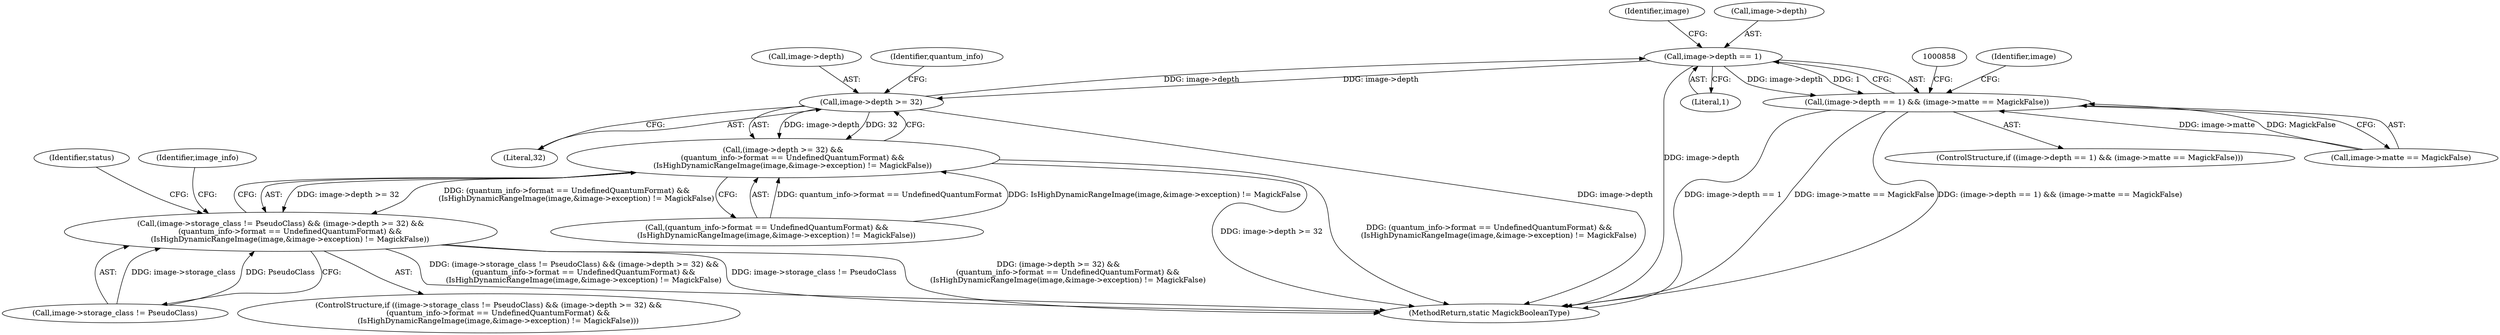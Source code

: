 digraph "0_ImageMagick6_3c53413eb544cc567309b4c86485eae43e956112@pointer" {
"1000795" [label="(Call,image->depth == 1)"];
"1000439" [label="(Call,image->depth >= 32)"];
"1000795" [label="(Call,image->depth == 1)"];
"1000438" [label="(Call,(image->depth >= 32) &&\n        (quantum_info->format == UndefinedQuantumFormat) &&\n        (IsHighDynamicRangeImage(image,&image->exception) != MagickFalse))"];
"1000432" [label="(Call,(image->storage_class != PseudoClass) && (image->depth >= 32) &&\n        (quantum_info->format == UndefinedQuantumFormat) &&\n        (IsHighDynamicRangeImage(image,&image->exception) != MagickFalse))"];
"1000794" [label="(Call,(image->depth == 1) && (image->matte == MagickFalse))"];
"1000438" [label="(Call,(image->depth >= 32) &&\n        (quantum_info->format == UndefinedQuantumFormat) &&\n        (IsHighDynamicRangeImage(image,&image->exception) != MagickFalse))"];
"1002936" [label="(MethodReturn,static MagickBooleanType)"];
"1000443" [label="(Literal,32)"];
"1000793" [label="(ControlStructure,if ((image->depth == 1) && (image->matte == MagickFalse)))"];
"1000447" [label="(Identifier,quantum_info)"];
"1000800" [label="(Call,image->matte == MagickFalse)"];
"1000440" [label="(Call,image->depth)"];
"1000439" [label="(Call,image->depth >= 32)"];
"1000431" [label="(ControlStructure,if ((image->storage_class != PseudoClass) && (image->depth >= 32) &&\n        (quantum_info->format == UndefinedQuantumFormat) &&\n        (IsHighDynamicRangeImage(image,&image->exception) != MagickFalse)))"];
"1000806" [label="(Identifier,image)"];
"1000794" [label="(Call,(image->depth == 1) && (image->matte == MagickFalse))"];
"1000433" [label="(Call,image->storage_class != PseudoClass)"];
"1000482" [label="(Identifier,image_info)"];
"1000799" [label="(Literal,1)"];
"1000444" [label="(Call,(quantum_info->format == UndefinedQuantumFormat) &&\n        (IsHighDynamicRangeImage(image,&image->exception) != MagickFalse))"];
"1000802" [label="(Identifier,image)"];
"1000796" [label="(Call,image->depth)"];
"1000460" [label="(Identifier,status)"];
"1000432" [label="(Call,(image->storage_class != PseudoClass) && (image->depth >= 32) &&\n        (quantum_info->format == UndefinedQuantumFormat) &&\n        (IsHighDynamicRangeImage(image,&image->exception) != MagickFalse))"];
"1000795" [label="(Call,image->depth == 1)"];
"1000795" -> "1000794"  [label="AST: "];
"1000795" -> "1000799"  [label="CFG: "];
"1000796" -> "1000795"  [label="AST: "];
"1000799" -> "1000795"  [label="AST: "];
"1000802" -> "1000795"  [label="CFG: "];
"1000794" -> "1000795"  [label="CFG: "];
"1000795" -> "1002936"  [label="DDG: image->depth"];
"1000795" -> "1000439"  [label="DDG: image->depth"];
"1000795" -> "1000794"  [label="DDG: image->depth"];
"1000795" -> "1000794"  [label="DDG: 1"];
"1000439" -> "1000795"  [label="DDG: image->depth"];
"1000439" -> "1000438"  [label="AST: "];
"1000439" -> "1000443"  [label="CFG: "];
"1000440" -> "1000439"  [label="AST: "];
"1000443" -> "1000439"  [label="AST: "];
"1000447" -> "1000439"  [label="CFG: "];
"1000438" -> "1000439"  [label="CFG: "];
"1000439" -> "1002936"  [label="DDG: image->depth"];
"1000439" -> "1000438"  [label="DDG: image->depth"];
"1000439" -> "1000438"  [label="DDG: 32"];
"1000438" -> "1000432"  [label="AST: "];
"1000438" -> "1000444"  [label="CFG: "];
"1000444" -> "1000438"  [label="AST: "];
"1000432" -> "1000438"  [label="CFG: "];
"1000438" -> "1002936"  [label="DDG: image->depth >= 32"];
"1000438" -> "1002936"  [label="DDG: (quantum_info->format == UndefinedQuantumFormat) &&\n        (IsHighDynamicRangeImage(image,&image->exception) != MagickFalse)"];
"1000438" -> "1000432"  [label="DDG: image->depth >= 32"];
"1000438" -> "1000432"  [label="DDG: (quantum_info->format == UndefinedQuantumFormat) &&\n        (IsHighDynamicRangeImage(image,&image->exception) != MagickFalse)"];
"1000444" -> "1000438"  [label="DDG: quantum_info->format == UndefinedQuantumFormat"];
"1000444" -> "1000438"  [label="DDG: IsHighDynamicRangeImage(image,&image->exception) != MagickFalse"];
"1000432" -> "1000431"  [label="AST: "];
"1000432" -> "1000433"  [label="CFG: "];
"1000433" -> "1000432"  [label="AST: "];
"1000460" -> "1000432"  [label="CFG: "];
"1000482" -> "1000432"  [label="CFG: "];
"1000432" -> "1002936"  [label="DDG: (image->depth >= 32) &&\n        (quantum_info->format == UndefinedQuantumFormat) &&\n        (IsHighDynamicRangeImage(image,&image->exception) != MagickFalse)"];
"1000432" -> "1002936"  [label="DDG: (image->storage_class != PseudoClass) && (image->depth >= 32) &&\n        (quantum_info->format == UndefinedQuantumFormat) &&\n        (IsHighDynamicRangeImage(image,&image->exception) != MagickFalse)"];
"1000432" -> "1002936"  [label="DDG: image->storage_class != PseudoClass"];
"1000433" -> "1000432"  [label="DDG: image->storage_class"];
"1000433" -> "1000432"  [label="DDG: PseudoClass"];
"1000794" -> "1000793"  [label="AST: "];
"1000794" -> "1000800"  [label="CFG: "];
"1000800" -> "1000794"  [label="AST: "];
"1000806" -> "1000794"  [label="CFG: "];
"1000858" -> "1000794"  [label="CFG: "];
"1000794" -> "1002936"  [label="DDG: image->depth == 1"];
"1000794" -> "1002936"  [label="DDG: image->matte == MagickFalse"];
"1000794" -> "1002936"  [label="DDG: (image->depth == 1) && (image->matte == MagickFalse)"];
"1000800" -> "1000794"  [label="DDG: image->matte"];
"1000800" -> "1000794"  [label="DDG: MagickFalse"];
}
